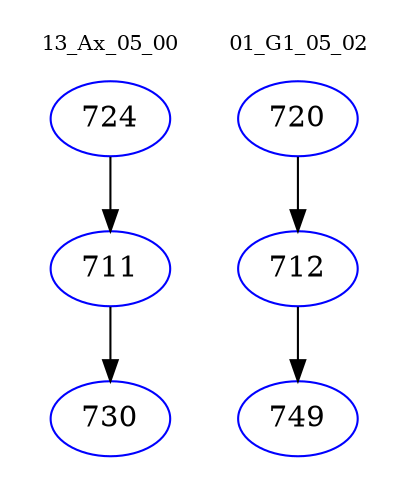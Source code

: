 digraph{
subgraph cluster_0 {
color = white
label = "13_Ax_05_00";
fontsize=10;
T0_724 [label="724", color="blue"]
T0_724 -> T0_711 [color="black"]
T0_711 [label="711", color="blue"]
T0_711 -> T0_730 [color="black"]
T0_730 [label="730", color="blue"]
}
subgraph cluster_1 {
color = white
label = "01_G1_05_02";
fontsize=10;
T1_720 [label="720", color="blue"]
T1_720 -> T1_712 [color="black"]
T1_712 [label="712", color="blue"]
T1_712 -> T1_749 [color="black"]
T1_749 [label="749", color="blue"]
}
}

